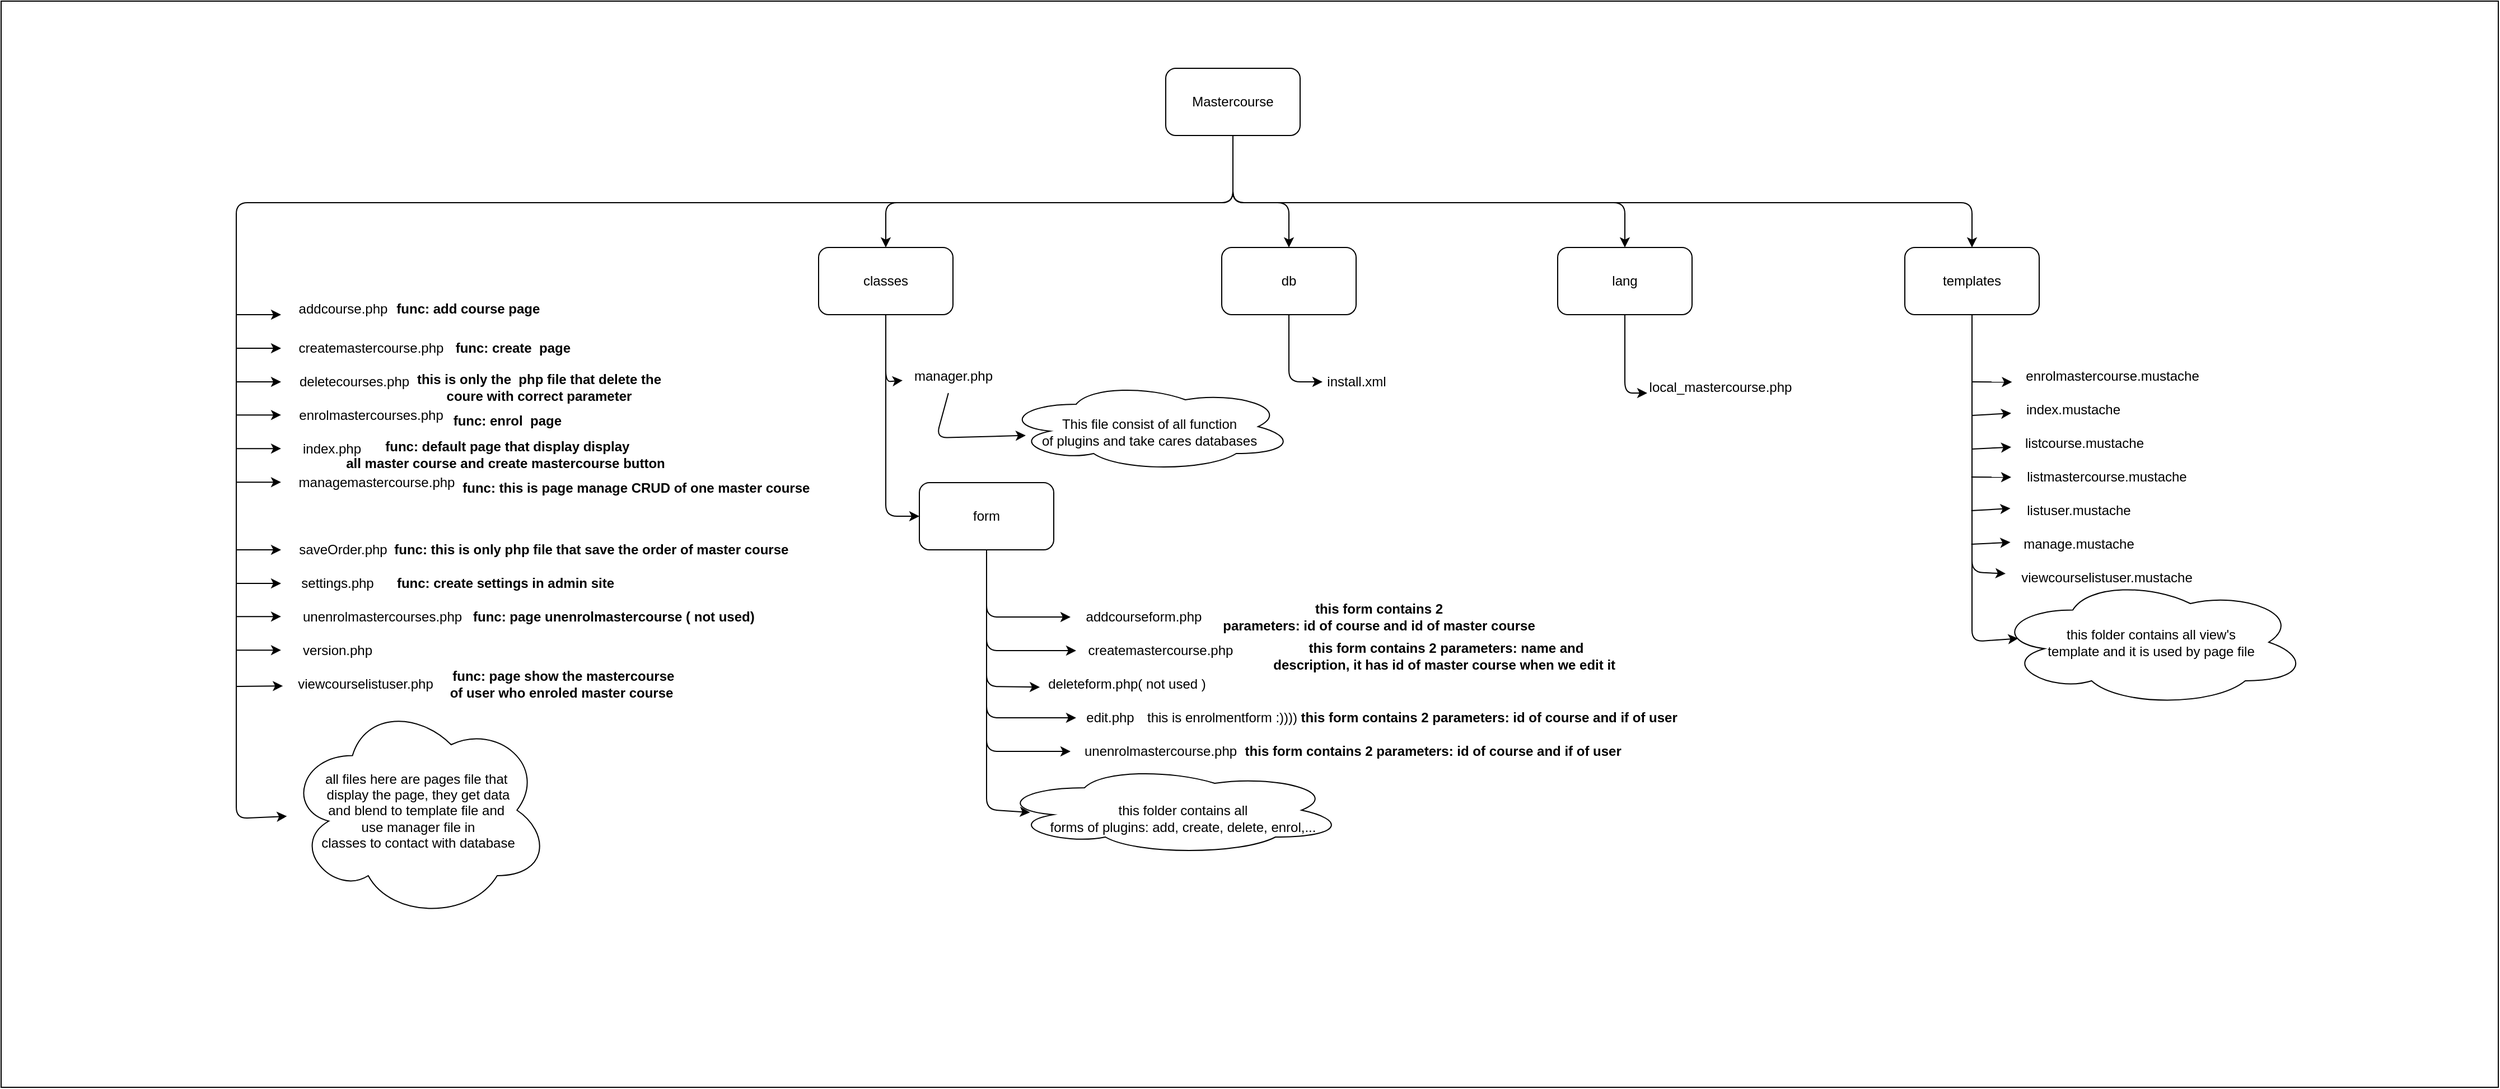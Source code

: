 <mxfile version="21.2.9" type="device">
  <diagram id="cvLmlyqiFiv6vjyI1bkm" name="Page-1">
    <mxGraphModel dx="3724" dy="2717" grid="1" gridSize="10" guides="1" tooltips="1" connect="1" arrows="1" fold="1" page="1" pageScale="1" pageWidth="850" pageHeight="1100" math="0" shadow="0">
      <root>
        <mxCell id="0" />
        <mxCell id="1" parent="0" />
        <mxCell id="SuPL_uIYkbLZHG35sybV-109" value="" style="rounded=0;whiteSpace=wrap;html=1;" vertex="1" parent="1">
          <mxGeometry x="-730" y="-10" width="2230" height="970" as="geometry" />
        </mxCell>
        <mxCell id="84" value="" style="ellipse;shape=cloud;whiteSpace=wrap;html=1;" parent="1" vertex="1">
          <mxGeometry x="165" y="330" width="260" height="80" as="geometry" />
        </mxCell>
        <mxCell id="83" value="" style="ellipse;shape=cloud;whiteSpace=wrap;html=1;" parent="1" vertex="1">
          <mxGeometry x="160" y="672.5" width="310" height="80" as="geometry" />
        </mxCell>
        <mxCell id="11" style="edgeStyle=none;html=1;" parent="1" source="3" target="6" edge="1">
          <mxGeometry relative="1" as="geometry">
            <Array as="points">
              <mxPoint x="370" y="170" />
              <mxPoint x="720" y="170" />
            </Array>
          </mxGeometry>
        </mxCell>
        <mxCell id="13" style="edgeStyle=none;html=1;entryX=0.5;entryY=0;entryDx=0;entryDy=0;" parent="1" source="3" target="4" edge="1">
          <mxGeometry relative="1" as="geometry">
            <mxPoint x="50" y="170" as="targetPoint" />
            <Array as="points">
              <mxPoint x="370" y="170" />
              <mxPoint x="60" y="170" />
            </Array>
          </mxGeometry>
        </mxCell>
        <mxCell id="14" style="edgeStyle=none;html=1;entryX=0.5;entryY=0;entryDx=0;entryDy=0;" parent="1" source="3" target="5" edge="1">
          <mxGeometry relative="1" as="geometry">
            <mxPoint x="190" y="190" as="targetPoint" />
            <Array as="points">
              <mxPoint x="370" y="170" />
              <mxPoint x="420" y="170" />
            </Array>
          </mxGeometry>
        </mxCell>
        <mxCell id="15" style="edgeStyle=none;html=1;entryX=0.5;entryY=0;entryDx=0;entryDy=0;" parent="1" source="3" target="7" edge="1">
          <mxGeometry relative="1" as="geometry">
            <Array as="points">
              <mxPoint x="370" y="170" />
              <mxPoint x="520" y="170" />
              <mxPoint x="1030" y="170" />
            </Array>
          </mxGeometry>
        </mxCell>
        <mxCell id="22" style="edgeStyle=none;html=1;" parent="1" source="3" target="86" edge="1">
          <mxGeometry relative="1" as="geometry">
            <mxPoint x="-480" y="600" as="targetPoint" />
            <Array as="points">
              <mxPoint x="370" y="170" />
              <mxPoint x="-520" y="170" />
              <mxPoint x="-520" y="720" />
            </Array>
          </mxGeometry>
        </mxCell>
        <mxCell id="3" value="Mastercourse" style="rounded=1;whiteSpace=wrap;html=1;" parent="1" vertex="1">
          <mxGeometry x="310" y="50" width="120" height="60" as="geometry" />
        </mxCell>
        <mxCell id="17" style="edgeStyle=none;html=1;" parent="1" source="4" target="9" edge="1">
          <mxGeometry relative="1" as="geometry">
            <Array as="points">
              <mxPoint x="60" y="450" />
            </Array>
          </mxGeometry>
        </mxCell>
        <mxCell id="109" style="edgeStyle=none;html=1;" parent="1" source="4" target="38" edge="1">
          <mxGeometry relative="1" as="geometry">
            <mxPoint x="60" y="360" as="targetPoint" />
            <Array as="points">
              <mxPoint x="60" y="330" />
            </Array>
          </mxGeometry>
        </mxCell>
        <mxCell id="4" value="classes" style="rounded=1;whiteSpace=wrap;html=1;" parent="1" vertex="1">
          <mxGeometry y="210" width="120" height="60" as="geometry" />
        </mxCell>
        <mxCell id="49" style="edgeStyle=none;html=1;" parent="1" source="5" edge="1">
          <mxGeometry relative="1" as="geometry">
            <mxPoint x="450" y="330" as="targetPoint" />
            <Array as="points">
              <mxPoint x="420" y="330" />
            </Array>
          </mxGeometry>
        </mxCell>
        <mxCell id="5" value="db" style="rounded=1;whiteSpace=wrap;html=1;" parent="1" vertex="1">
          <mxGeometry x="360" y="210" width="120" height="60" as="geometry" />
        </mxCell>
        <mxCell id="52" style="edgeStyle=none;html=1;" parent="1" source="6" edge="1">
          <mxGeometry relative="1" as="geometry">
            <mxPoint x="740" y="340" as="targetPoint" />
            <Array as="points">
              <mxPoint x="720" y="340" />
            </Array>
          </mxGeometry>
        </mxCell>
        <mxCell id="6" value="lang" style="rounded=1;whiteSpace=wrap;html=1;" parent="1" vertex="1">
          <mxGeometry x="660" y="210" width="120" height="60" as="geometry" />
        </mxCell>
        <mxCell id="54" style="edgeStyle=none;html=1;" parent="1" source="7" target="61" edge="1">
          <mxGeometry relative="1" as="geometry">
            <mxPoint x="1030" y="500" as="targetPoint" />
            <Array as="points">
              <mxPoint x="1030" y="500" />
            </Array>
          </mxGeometry>
        </mxCell>
        <mxCell id="108" style="edgeStyle=none;html=1;entryX=0.076;entryY=0.471;entryDx=0;entryDy=0;entryPerimeter=0;" parent="1" source="7" target="85" edge="1">
          <mxGeometry relative="1" as="geometry">
            <mxPoint x="1030" y="590" as="targetPoint" />
            <Array as="points">
              <mxPoint x="1030" y="562" />
            </Array>
          </mxGeometry>
        </mxCell>
        <mxCell id="7" value="templates" style="rounded=1;whiteSpace=wrap;html=1;" parent="1" vertex="1">
          <mxGeometry x="970" y="210" width="120" height="60" as="geometry" />
        </mxCell>
        <mxCell id="39" style="edgeStyle=none;html=1;" parent="1" source="9" target="40" edge="1">
          <mxGeometry relative="1" as="geometry">
            <mxPoint x="230" y="540" as="targetPoint" />
            <Array as="points">
              <mxPoint x="150" y="540" />
            </Array>
          </mxGeometry>
        </mxCell>
        <mxCell id="41" style="edgeStyle=none;html=1;" parent="1" source="9" target="42" edge="1">
          <mxGeometry relative="1" as="geometry">
            <mxPoint x="230" y="580" as="targetPoint" />
            <Array as="points">
              <mxPoint x="150" y="570" />
            </Array>
          </mxGeometry>
        </mxCell>
        <mxCell id="43" style="edgeStyle=none;html=1;entryX=0.016;entryY=0.588;entryDx=0;entryDy=0;entryPerimeter=0;" parent="1" source="9" target="44" edge="1">
          <mxGeometry relative="1" as="geometry">
            <mxPoint x="230" y="630" as="targetPoint" />
            <Array as="points">
              <mxPoint x="150" y="602" />
            </Array>
          </mxGeometry>
        </mxCell>
        <mxCell id="45" style="edgeStyle=none;html=1;entryX=0.071;entryY=0.5;entryDx=0;entryDy=0;entryPerimeter=0;" parent="1" source="9" target="46" edge="1">
          <mxGeometry relative="1" as="geometry">
            <mxPoint x="220" y="690" as="targetPoint" />
            <Array as="points">
              <mxPoint x="150" y="630" />
            </Array>
          </mxGeometry>
        </mxCell>
        <mxCell id="48" style="edgeStyle=none;html=1;" parent="1" source="9" target="47" edge="1">
          <mxGeometry relative="1" as="geometry">
            <mxPoint x="272" y="675" as="targetPoint" />
            <Array as="points">
              <mxPoint x="150" y="660" />
            </Array>
          </mxGeometry>
        </mxCell>
        <mxCell id="106" style="edgeStyle=none;html=1;entryX=0.093;entryY=0.525;entryDx=0;entryDy=0;entryPerimeter=0;" parent="1" source="9" target="83" edge="1">
          <mxGeometry relative="1" as="geometry">
            <mxPoint x="150" y="933.2" as="targetPoint" />
            <Array as="points">
              <mxPoint x="150" y="712" />
            </Array>
          </mxGeometry>
        </mxCell>
        <mxCell id="9" value="form" style="rounded=1;whiteSpace=wrap;html=1;" parent="1" vertex="1">
          <mxGeometry x="90" y="420" width="120" height="60" as="geometry" />
        </mxCell>
        <mxCell id="25" value="addcourse.php" style="text;html=1;align=center;verticalAlign=middle;resizable=0;points=[];autosize=1;strokeColor=none;fillColor=none;" parent="1" vertex="1">
          <mxGeometry x="-475" y="250" width="100" height="30" as="geometry" />
        </mxCell>
        <mxCell id="26" value="createmastercourse.php" style="text;html=1;align=center;verticalAlign=middle;resizable=0;points=[];autosize=1;strokeColor=none;fillColor=none;" parent="1" vertex="1">
          <mxGeometry x="-475" y="285" width="150" height="30" as="geometry" />
        </mxCell>
        <mxCell id="27" value="deletecourses.php" style="text;html=1;align=center;verticalAlign=middle;resizable=0;points=[];autosize=1;strokeColor=none;fillColor=none;" parent="1" vertex="1">
          <mxGeometry x="-475" y="315" width="120" height="30" as="geometry" />
        </mxCell>
        <mxCell id="28" value="enrolmastercourses.php" style="text;html=1;align=center;verticalAlign=middle;resizable=0;points=[];autosize=1;strokeColor=none;fillColor=none;" parent="1" vertex="1">
          <mxGeometry x="-475" y="345" width="150" height="30" as="geometry" />
        </mxCell>
        <mxCell id="29" value="index.php" style="text;html=1;align=center;verticalAlign=middle;resizable=0;points=[];autosize=1;strokeColor=none;fillColor=none;" parent="1" vertex="1">
          <mxGeometry x="-475" y="375" width="80" height="30" as="geometry" />
        </mxCell>
        <mxCell id="30" value="managemastercourse.php" style="text;html=1;align=center;verticalAlign=middle;resizable=0;points=[];autosize=1;strokeColor=none;fillColor=none;" parent="1" vertex="1">
          <mxGeometry x="-475" y="405" width="160" height="30" as="geometry" />
        </mxCell>
        <mxCell id="32" value="saveOrder.php" style="text;html=1;align=center;verticalAlign=middle;resizable=0;points=[];autosize=1;strokeColor=none;fillColor=none;" parent="1" vertex="1">
          <mxGeometry x="-475" y="465" width="100" height="30" as="geometry" />
        </mxCell>
        <mxCell id="33" value="settings.php" style="text;html=1;align=center;verticalAlign=middle;resizable=0;points=[];autosize=1;strokeColor=none;fillColor=none;" parent="1" vertex="1">
          <mxGeometry x="-475" y="495" width="90" height="30" as="geometry" />
        </mxCell>
        <mxCell id="34" value="unenrolmastercourses.php" style="text;html=1;align=center;verticalAlign=middle;resizable=0;points=[];autosize=1;strokeColor=none;fillColor=none;" parent="1" vertex="1">
          <mxGeometry x="-475" y="525" width="170" height="30" as="geometry" />
        </mxCell>
        <mxCell id="35" value="version.php" style="text;html=1;align=center;verticalAlign=middle;resizable=0;points=[];autosize=1;strokeColor=none;fillColor=none;" parent="1" vertex="1">
          <mxGeometry x="-475" y="555" width="90" height="30" as="geometry" />
        </mxCell>
        <mxCell id="36" value="viewcourselistuser.php" style="text;html=1;align=center;verticalAlign=middle;resizable=0;points=[];autosize=1;strokeColor=none;fillColor=none;" parent="1" vertex="1">
          <mxGeometry x="-475" y="585" width="140" height="30" as="geometry" />
        </mxCell>
        <mxCell id="105" style="edgeStyle=none;html=1;" parent="1" source="38" target="80" edge="1">
          <mxGeometry relative="1" as="geometry">
            <mxPoint x="105" y="390" as="targetPoint" />
            <Array as="points">
              <mxPoint x="105" y="380" />
            </Array>
          </mxGeometry>
        </mxCell>
        <mxCell id="38" value="manager.php" style="text;html=1;align=center;verticalAlign=middle;resizable=0;points=[];autosize=1;strokeColor=none;fillColor=none;" parent="1" vertex="1">
          <mxGeometry x="75" y="310" width="90" height="30" as="geometry" />
        </mxCell>
        <mxCell id="40" value="addcourseform.php" style="text;html=1;align=center;verticalAlign=middle;resizable=0;points=[];autosize=1;strokeColor=none;fillColor=none;" parent="1" vertex="1">
          <mxGeometry x="225" y="525" width="130" height="30" as="geometry" />
        </mxCell>
        <mxCell id="42" value="createmastercourse.php" style="text;html=1;align=center;verticalAlign=middle;resizable=0;points=[];autosize=1;strokeColor=none;fillColor=none;" parent="1" vertex="1">
          <mxGeometry x="230" y="555" width="150" height="30" as="geometry" />
        </mxCell>
        <mxCell id="44" value="deleteform.php( not used )" style="text;html=1;align=center;verticalAlign=middle;resizable=0;points=[];autosize=1;strokeColor=none;fillColor=none;" parent="1" vertex="1">
          <mxGeometry x="195" y="585" width="160" height="30" as="geometry" />
        </mxCell>
        <mxCell id="46" value="edit.php" style="text;html=1;align=center;verticalAlign=middle;resizable=0;points=[];autosize=1;strokeColor=none;fillColor=none;" parent="1" vertex="1">
          <mxGeometry x="225" y="615" width="70" height="30" as="geometry" />
        </mxCell>
        <mxCell id="47" value="unenrolmastercourse.php" style="text;html=1;align=center;verticalAlign=middle;resizable=0;points=[];autosize=1;strokeColor=none;fillColor=none;" parent="1" vertex="1">
          <mxGeometry x="225" y="645" width="160" height="30" as="geometry" />
        </mxCell>
        <mxCell id="50" value="install.xml" style="text;html=1;align=center;verticalAlign=middle;resizable=0;points=[];autosize=1;strokeColor=none;fillColor=none;" parent="1" vertex="1">
          <mxGeometry x="440" y="315" width="80" height="30" as="geometry" />
        </mxCell>
        <mxCell id="53" value="local_mastercourse.php" style="text;html=1;align=center;verticalAlign=middle;resizable=0;points=[];autosize=1;strokeColor=none;fillColor=none;" parent="1" vertex="1">
          <mxGeometry x="730" y="320" width="150" height="30" as="geometry" />
        </mxCell>
        <mxCell id="55" value="enrolmastercourse.mustache" style="text;html=1;align=center;verticalAlign=middle;resizable=0;points=[];autosize=1;strokeColor=none;fillColor=none;" parent="1" vertex="1">
          <mxGeometry x="1065" y="310" width="180" height="30" as="geometry" />
        </mxCell>
        <mxCell id="56" value="index.mustache" style="text;html=1;align=center;verticalAlign=middle;resizable=0;points=[];autosize=1;strokeColor=none;fillColor=none;" parent="1" vertex="1">
          <mxGeometry x="1065" y="340" width="110" height="30" as="geometry" />
        </mxCell>
        <mxCell id="57" value="listcourse.mustache" style="text;html=1;align=center;verticalAlign=middle;resizable=0;points=[];autosize=1;strokeColor=none;fillColor=none;" parent="1" vertex="1">
          <mxGeometry x="1065" y="370" width="130" height="30" as="geometry" />
        </mxCell>
        <mxCell id="58" value="listmastercourse.mustache" style="text;html=1;align=center;verticalAlign=middle;resizable=0;points=[];autosize=1;strokeColor=none;fillColor=none;" parent="1" vertex="1">
          <mxGeometry x="1065" y="400" width="170" height="30" as="geometry" />
        </mxCell>
        <mxCell id="59" value="listuser.mustache" style="text;html=1;align=center;verticalAlign=middle;resizable=0;points=[];autosize=1;strokeColor=none;fillColor=none;" parent="1" vertex="1">
          <mxGeometry x="1065" y="430" width="120" height="30" as="geometry" />
        </mxCell>
        <mxCell id="60" value="manage.mustache" style="text;html=1;align=center;verticalAlign=middle;resizable=0;points=[];autosize=1;strokeColor=none;fillColor=none;" parent="1" vertex="1">
          <mxGeometry x="1065" y="460" width="120" height="30" as="geometry" />
        </mxCell>
        <mxCell id="61" value="viewcourselistuser.mustache" style="text;html=1;align=center;verticalAlign=middle;resizable=0;points=[];autosize=1;strokeColor=none;fillColor=none;" parent="1" vertex="1">
          <mxGeometry x="1060" y="490" width="180" height="30" as="geometry" />
        </mxCell>
        <mxCell id="62" value="" style="endArrow=classic;html=1;" parent="1" edge="1">
          <mxGeometry width="50" height="50" relative="1" as="geometry">
            <mxPoint x="-520" y="270" as="sourcePoint" />
            <mxPoint x="-480" y="270" as="targetPoint" />
          </mxGeometry>
        </mxCell>
        <mxCell id="63" value="" style="endArrow=classic;html=1;" parent="1" edge="1">
          <mxGeometry width="50" height="50" relative="1" as="geometry">
            <mxPoint x="-520" y="300" as="sourcePoint" />
            <mxPoint x="-480" y="300" as="targetPoint" />
          </mxGeometry>
        </mxCell>
        <mxCell id="64" value="" style="endArrow=classic;html=1;" parent="1" edge="1">
          <mxGeometry width="50" height="50" relative="1" as="geometry">
            <mxPoint x="-520" y="330" as="sourcePoint" />
            <mxPoint x="-480" y="330" as="targetPoint" />
          </mxGeometry>
        </mxCell>
        <mxCell id="65" value="" style="endArrow=classic;html=1;" parent="1" edge="1">
          <mxGeometry width="50" height="50" relative="1" as="geometry">
            <mxPoint x="-520" y="359.57" as="sourcePoint" />
            <mxPoint x="-480" y="359.57" as="targetPoint" />
          </mxGeometry>
        </mxCell>
        <mxCell id="66" value="" style="endArrow=classic;html=1;" parent="1" edge="1">
          <mxGeometry width="50" height="50" relative="1" as="geometry">
            <mxPoint x="-520" y="389.57" as="sourcePoint" />
            <mxPoint x="-480" y="389.57" as="targetPoint" />
          </mxGeometry>
        </mxCell>
        <mxCell id="67" value="" style="endArrow=classic;html=1;" parent="1" edge="1">
          <mxGeometry width="50" height="50" relative="1" as="geometry">
            <mxPoint x="-520" y="419.57" as="sourcePoint" />
            <mxPoint x="-480" y="419.57" as="targetPoint" />
          </mxGeometry>
        </mxCell>
        <mxCell id="69" value="" style="endArrow=classic;html=1;" parent="1" edge="1">
          <mxGeometry width="50" height="50" relative="1" as="geometry">
            <mxPoint x="-520" y="480.0" as="sourcePoint" />
            <mxPoint x="-480" y="480.0" as="targetPoint" />
          </mxGeometry>
        </mxCell>
        <mxCell id="70" value="" style="endArrow=classic;html=1;" parent="1" edge="1">
          <mxGeometry width="50" height="50" relative="1" as="geometry">
            <mxPoint x="-520" y="510" as="sourcePoint" />
            <mxPoint x="-480" y="510" as="targetPoint" />
          </mxGeometry>
        </mxCell>
        <mxCell id="71" value="" style="endArrow=classic;html=1;" parent="1" edge="1">
          <mxGeometry width="50" height="50" relative="1" as="geometry">
            <mxPoint x="-520" y="539.57" as="sourcePoint" />
            <mxPoint x="-480" y="539.57" as="targetPoint" />
          </mxGeometry>
        </mxCell>
        <mxCell id="72" value="" style="endArrow=classic;html=1;" parent="1" edge="1">
          <mxGeometry width="50" height="50" relative="1" as="geometry">
            <mxPoint x="-520" y="569.57" as="sourcePoint" />
            <mxPoint x="-480" y="569.57" as="targetPoint" />
          </mxGeometry>
        </mxCell>
        <mxCell id="74" value="" style="endArrow=classic;html=1;entryX=0.004;entryY=0.672;entryDx=0;entryDy=0;entryPerimeter=0;" parent="1" target="55" edge="1">
          <mxGeometry width="50" height="50" relative="1" as="geometry">
            <mxPoint x="1030" y="330" as="sourcePoint" />
            <mxPoint x="1090" y="350" as="targetPoint" />
          </mxGeometry>
        </mxCell>
        <mxCell id="75" value="" style="endArrow=classic;html=1;" parent="1" target="56" edge="1">
          <mxGeometry width="50" height="50" relative="1" as="geometry">
            <mxPoint x="1030" y="360" as="sourcePoint" />
            <mxPoint x="1075.72" y="340.16" as="targetPoint" />
          </mxGeometry>
        </mxCell>
        <mxCell id="76" value="" style="endArrow=classic;html=1;" parent="1" target="57" edge="1">
          <mxGeometry width="50" height="50" relative="1" as="geometry">
            <mxPoint x="1030" y="390" as="sourcePoint" />
            <mxPoint x="1085.72" y="350.16" as="targetPoint" />
          </mxGeometry>
        </mxCell>
        <mxCell id="77" value="" style="endArrow=classic;html=1;entryX=0.004;entryY=0.672;entryDx=0;entryDy=0;entryPerimeter=0;" parent="1" edge="1">
          <mxGeometry width="50" height="50" relative="1" as="geometry">
            <mxPoint x="1029.28" y="415" as="sourcePoint" />
            <mxPoint x="1065.0" y="415.16" as="targetPoint" />
          </mxGeometry>
        </mxCell>
        <mxCell id="78" value="" style="endArrow=classic;html=1;" parent="1" edge="1">
          <mxGeometry width="50" height="50" relative="1" as="geometry">
            <mxPoint x="1029.28" y="445" as="sourcePoint" />
            <mxPoint x="1064.28" y="443.056" as="targetPoint" />
          </mxGeometry>
        </mxCell>
        <mxCell id="79" value="" style="endArrow=classic;html=1;" parent="1" edge="1">
          <mxGeometry width="50" height="50" relative="1" as="geometry">
            <mxPoint x="1029.28" y="475" as="sourcePoint" />
            <mxPoint x="1064.28" y="473.25" as="targetPoint" />
          </mxGeometry>
        </mxCell>
        <mxCell id="80" value="This file consist of all function &lt;br&gt;of plugins and take cares databases" style="text;html=1;align=center;verticalAlign=middle;resizable=0;points=[];autosize=1;strokeColor=none;fillColor=none;" parent="1" vertex="1">
          <mxGeometry x="185" y="355" width="220" height="40" as="geometry" />
        </mxCell>
        <mxCell id="81" value="this folder contains all &lt;br&gt;forms of plugins: add, create, delete, enrol,..." style="text;html=1;align=center;verticalAlign=middle;resizable=0;points=[];autosize=1;strokeColor=none;fillColor=none;" parent="1" vertex="1">
          <mxGeometry x="195" y="700" width="260" height="40" as="geometry" />
        </mxCell>
        <mxCell id="85" value="this folder contains all view&#39;s &lt;br&gt;template and it is used by page file" style="ellipse;shape=cloud;whiteSpace=wrap;html=1;" parent="1" vertex="1">
          <mxGeometry x="1050" y="505" width="280" height="115" as="geometry" />
        </mxCell>
        <mxCell id="86" value="all files here are pages file that&amp;nbsp;&lt;br&gt;display the page, they get data&lt;br&gt;and blend to template file and&amp;nbsp;&lt;br&gt;use manager file in &lt;br&gt;classes to contact with database" style="ellipse;shape=cloud;whiteSpace=wrap;html=1;" parent="1" vertex="1">
          <mxGeometry x="-475" y="615" width="235" height="195" as="geometry" />
        </mxCell>
        <mxCell id="87" value="this is enrolmentform :))))" style="text;html=1;align=center;verticalAlign=middle;resizable=0;points=[];autosize=1;strokeColor=none;fillColor=none;" parent="1" vertex="1">
          <mxGeometry x="280" y="615" width="160" height="30" as="geometry" />
        </mxCell>
        <mxCell id="88" value="" style="endArrow=classic;html=1;entryX=-0.024;entryY=0.553;entryDx=0;entryDy=0;entryPerimeter=0;" parent="1" target="36" edge="1">
          <mxGeometry width="50" height="50" relative="1" as="geometry">
            <mxPoint x="-520" y="602" as="sourcePoint" />
            <mxPoint x="-470" y="579.57" as="targetPoint" />
          </mxGeometry>
        </mxCell>
        <mxCell id="89" value="&lt;b&gt;&amp;nbsp;func: add course page&lt;/b&gt;" style="text;html=1;align=center;verticalAlign=middle;resizable=0;points=[];autosize=1;strokeColor=none;fillColor=none;" parent="1" vertex="1">
          <mxGeometry x="-390" y="250" width="150" height="30" as="geometry" />
        </mxCell>
        <mxCell id="90" value="&lt;b&gt;&amp;nbsp;func: create&amp;nbsp; page&lt;/b&gt;" style="text;html=1;align=center;verticalAlign=middle;resizable=0;points=[];autosize=1;strokeColor=none;fillColor=none;" parent="1" vertex="1">
          <mxGeometry x="-340" y="285" width="130" height="30" as="geometry" />
        </mxCell>
        <mxCell id="91" value="&lt;b&gt;this is only the&amp;nbsp; php file that delete the &lt;br&gt;coure with correct parameter&lt;/b&gt;" style="text;html=1;align=center;verticalAlign=middle;resizable=0;points=[];autosize=1;strokeColor=none;fillColor=none;" parent="1" vertex="1">
          <mxGeometry x="-370" y="315" width="240" height="40" as="geometry" />
        </mxCell>
        <mxCell id="92" value="&lt;b&gt;&amp;nbsp;func: enrol&amp;nbsp; page&lt;/b&gt;" style="text;html=1;align=center;verticalAlign=middle;resizable=0;points=[];autosize=1;strokeColor=none;fillColor=none;" parent="1" vertex="1">
          <mxGeometry x="-340" y="350" width="120" height="30" as="geometry" />
        </mxCell>
        <mxCell id="93" value="&lt;b&gt;&amp;nbsp;func: default page that display display &lt;br&gt;all master course and create&amp;nbsp;mastercourse button&lt;/b&gt;" style="text;html=1;align=center;verticalAlign=middle;resizable=0;points=[];autosize=1;strokeColor=none;fillColor=none;" parent="1" vertex="1">
          <mxGeometry x="-435" y="375" width="310" height="40" as="geometry" />
        </mxCell>
        <mxCell id="94" value="&lt;b&gt;&amp;nbsp;func: this is page manage CRUD of one master course&lt;br&gt;&lt;/b&gt;" style="text;html=1;align=center;verticalAlign=middle;resizable=0;points=[];autosize=1;strokeColor=none;fillColor=none;" parent="1" vertex="1">
          <mxGeometry x="-335" y="410" width="340" height="30" as="geometry" />
        </mxCell>
        <mxCell id="95" value="&lt;b&gt;&amp;nbsp;func: this is only php file that save the order of master course&lt;br&gt;&lt;/b&gt;" style="text;html=1;align=center;verticalAlign=middle;resizable=0;points=[];autosize=1;strokeColor=none;fillColor=none;" parent="1" vertex="1">
          <mxGeometry x="-395" y="465" width="380" height="30" as="geometry" />
        </mxCell>
        <mxCell id="96" value="&lt;b&gt;&amp;nbsp;func: create settings in admin site&amp;nbsp;&lt;br&gt;&lt;/b&gt;" style="text;html=1;align=center;verticalAlign=middle;resizable=0;points=[];autosize=1;strokeColor=none;fillColor=none;" parent="1" vertex="1">
          <mxGeometry x="-390" y="495" width="220" height="30" as="geometry" />
        </mxCell>
        <mxCell id="97" value="&lt;b&gt;&amp;nbsp;func: page unenrolmastercourse ( not used)&lt;br&gt;&lt;/b&gt;" style="text;html=1;align=center;verticalAlign=middle;resizable=0;points=[];autosize=1;strokeColor=none;fillColor=none;" parent="1" vertex="1">
          <mxGeometry x="-325" y="525" width="280" height="30" as="geometry" />
        </mxCell>
        <mxCell id="98" value="&lt;b&gt;&amp;nbsp;func: page show the mastercourse &lt;br&gt;of user who enroled master course&lt;br&gt;&lt;/b&gt;" style="text;html=1;align=center;verticalAlign=middle;resizable=0;points=[];autosize=1;strokeColor=none;fillColor=none;" parent="1" vertex="1">
          <mxGeometry x="-340" y="580" width="220" height="40" as="geometry" />
        </mxCell>
        <mxCell id="99" value="&lt;b&gt;this form contains 2 &lt;br&gt;parameters: id of course and id of master course&lt;br&gt;&lt;/b&gt;" style="text;html=1;align=center;verticalAlign=middle;resizable=0;points=[];autosize=1;strokeColor=none;fillColor=none;" parent="1" vertex="1">
          <mxGeometry x="350" y="520" width="300" height="40" as="geometry" />
        </mxCell>
        <mxCell id="100" value="&lt;b&gt;this form contains 2 parameters: name and &lt;br&gt;description, it has id of master course when we edit it&amp;nbsp;&lt;br&gt;&lt;/b&gt;" style="text;html=1;align=center;verticalAlign=middle;resizable=0;points=[];autosize=1;strokeColor=none;fillColor=none;" parent="1" vertex="1">
          <mxGeometry x="395" y="555" width="330" height="40" as="geometry" />
        </mxCell>
        <mxCell id="102" value="&lt;b&gt;this form contains 2 parameters: id of course and if of user&amp;nbsp;&lt;br&gt;&lt;/b&gt;" style="text;html=1;align=center;verticalAlign=middle;resizable=0;points=[];autosize=1;strokeColor=none;fillColor=none;" parent="1" vertex="1">
          <mxGeometry x="420" y="615" width="360" height="30" as="geometry" />
        </mxCell>
        <mxCell id="104" value="&lt;b&gt;this form contains 2 parameters: id of course and if of user&amp;nbsp;&lt;br&gt;&lt;/b&gt;" style="text;html=1;align=center;verticalAlign=middle;resizable=0;points=[];autosize=1;strokeColor=none;fillColor=none;" parent="1" vertex="1">
          <mxGeometry x="370" y="645" width="360" height="30" as="geometry" />
        </mxCell>
      </root>
    </mxGraphModel>
  </diagram>
</mxfile>
